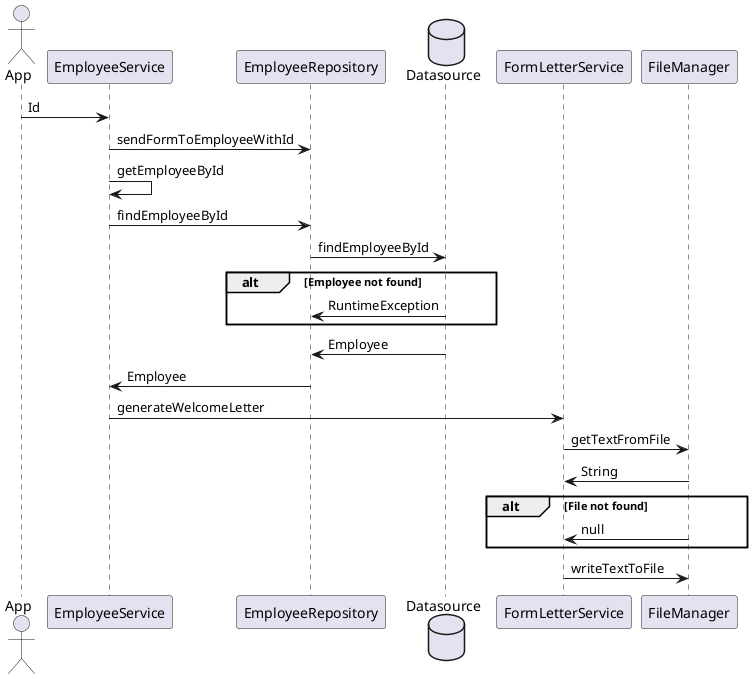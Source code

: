 @startuml

actor App
participant EmployeeService
participant EmployeeRepository
database Datasource
participant FormLetterService
participant FileManager

App -> EmployeeService: Id
EmployeeService -> EmployeeRepository: sendFormToEmployeeWithId
EmployeeService -> EmployeeService: getEmployeeById
EmployeeService -> EmployeeRepository: findEmployeeById
EmployeeRepository -> Datasource: findEmployeeById

alt Employee not found
EmployeeRepository <- Datasource: RuntimeException
end

EmployeeRepository <- Datasource: Employee
EmployeeRepository -> EmployeeService: Employee
EmployeeService -> FormLetterService: generateWelcomeLetter
FormLetterService -> FileManager: getTextFromFile
FormLetterService <- FileManager: String

alt File not found
FormLetterService <- FileManager: null
end

FormLetterService -> FileManager: writeTextToFile

@enduml